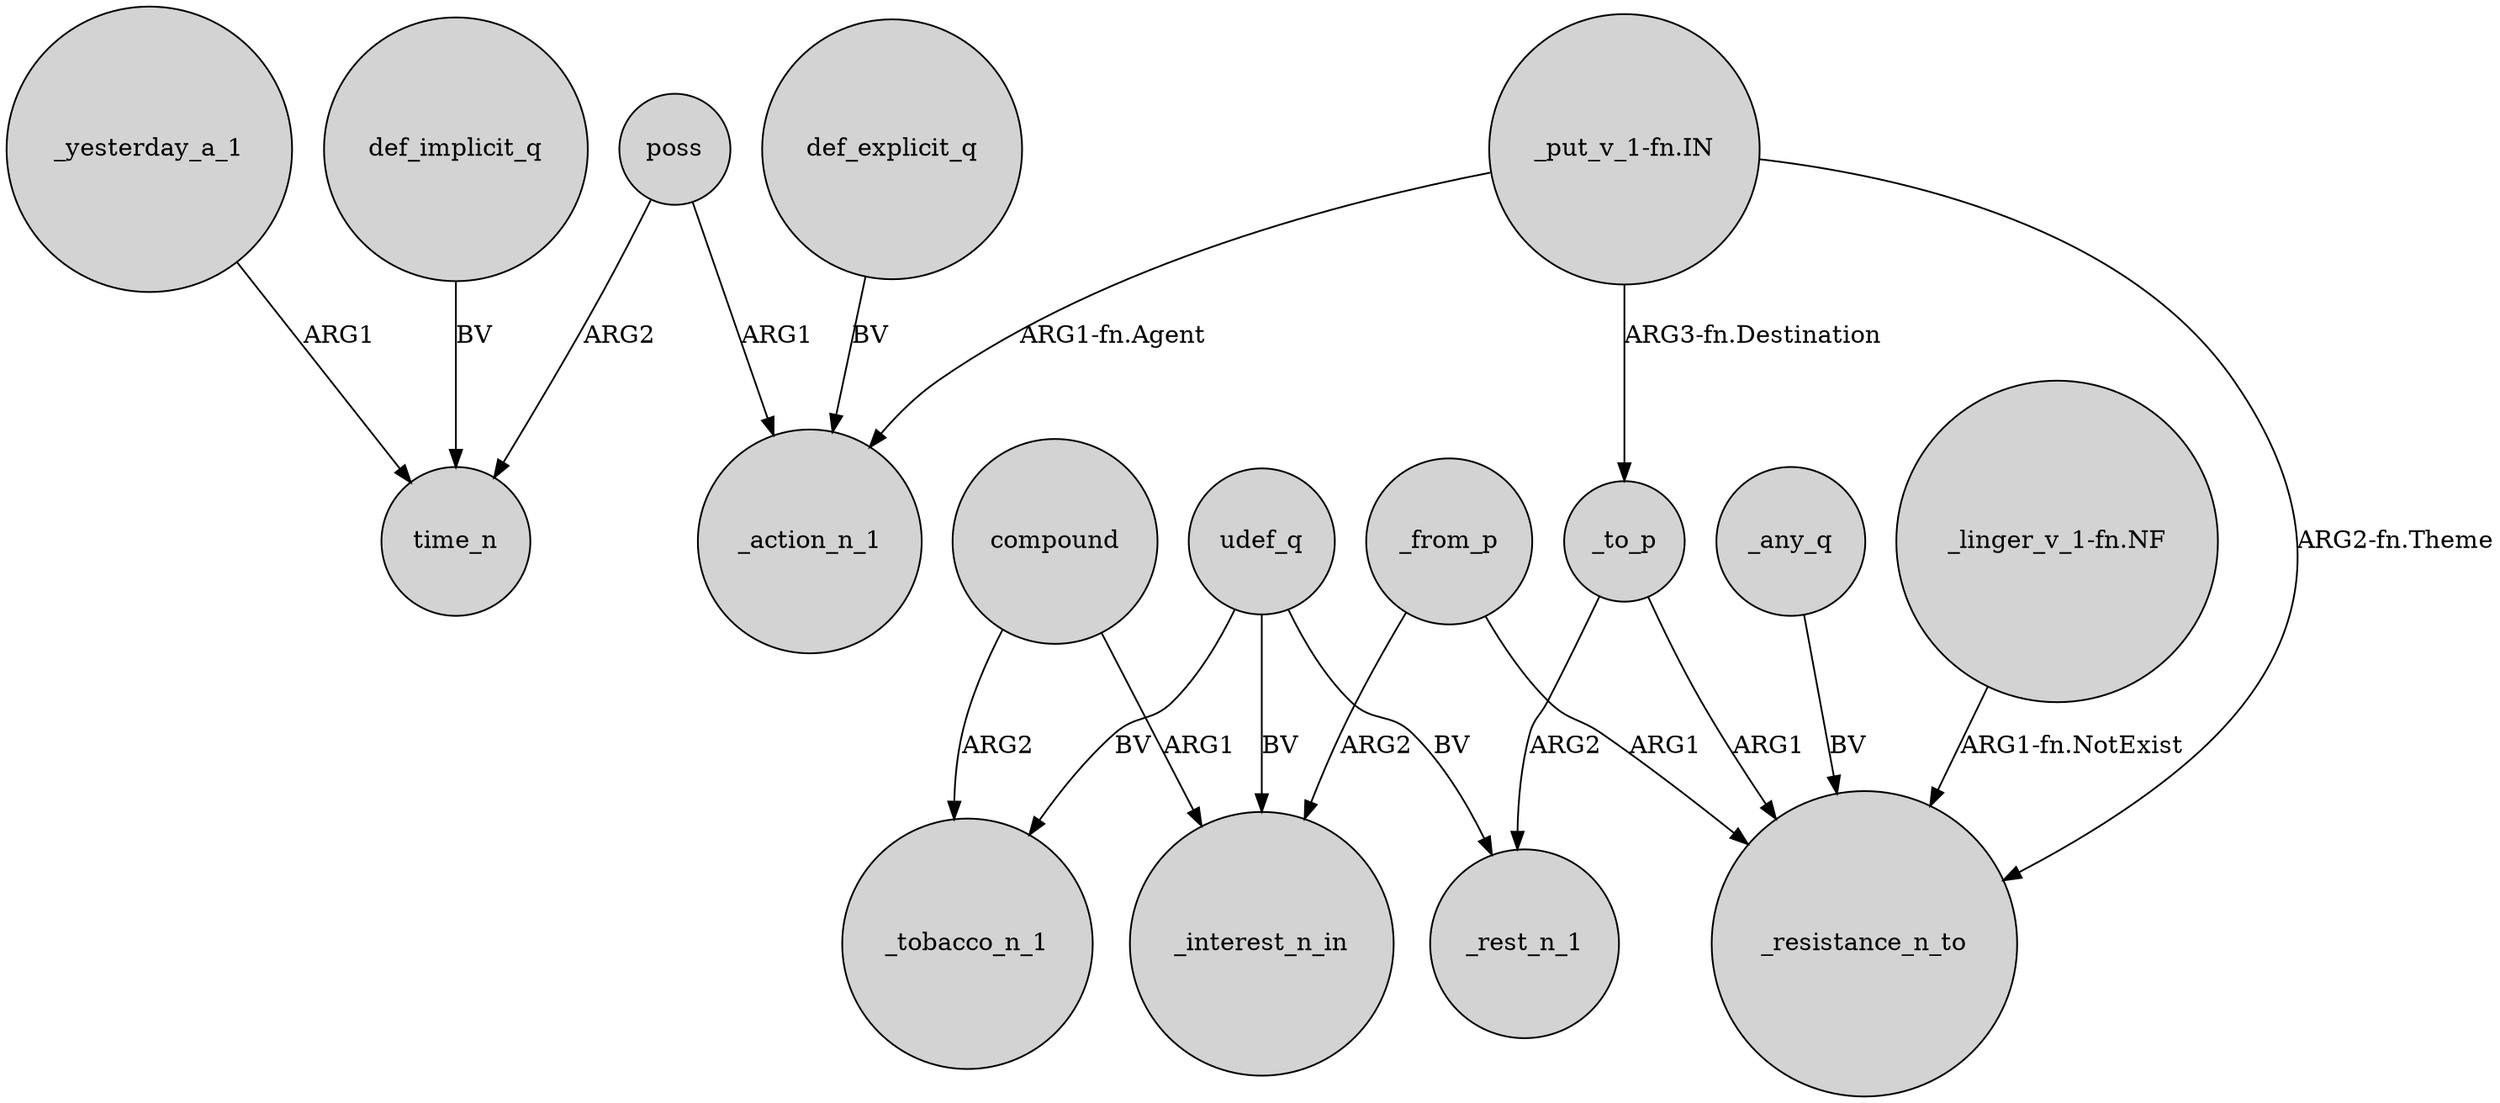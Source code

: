 digraph {
	node [shape=circle style=filled]
	_yesterday_a_1 -> time_n [label=ARG1]
	compound -> _tobacco_n_1 [label=ARG2]
	"_put_v_1-fn.IN" -> _to_p [label="ARG3-fn.Destination"]
	_to_p -> _rest_n_1 [label=ARG2]
	poss -> time_n [label=ARG2]
	_from_p -> _interest_n_in [label=ARG2]
	udef_q -> _interest_n_in [label=BV]
	def_explicit_q -> _action_n_1 [label=BV]
	_from_p -> _resistance_n_to [label=ARG1]
	"_put_v_1-fn.IN" -> _resistance_n_to [label="ARG2-fn.Theme"]
	_to_p -> _resistance_n_to [label=ARG1]
	poss -> _action_n_1 [label=ARG1]
	"_linger_v_1-fn.NF" -> _resistance_n_to [label="ARG1-fn.NotExist"]
	udef_q -> _rest_n_1 [label=BV]
	_any_q -> _resistance_n_to [label=BV]
	udef_q -> _tobacco_n_1 [label=BV]
	compound -> _interest_n_in [label=ARG1]
	"_put_v_1-fn.IN" -> _action_n_1 [label="ARG1-fn.Agent"]
	def_implicit_q -> time_n [label=BV]
}
